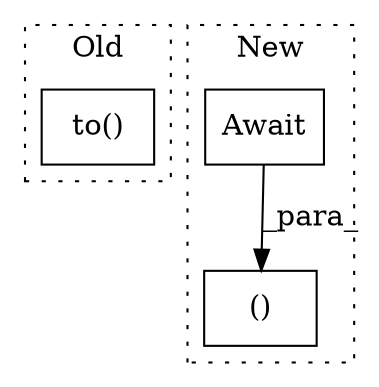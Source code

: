 digraph G {
subgraph cluster0 {
1 [label="to()" a="75" s="7489,7526" l="9,1" shape="box"];
label = "Old";
style="dotted";
}
subgraph cluster1 {
2 [label="Await" a="70" s="6586" l="6" shape="box"];
3 [label="()" a="54" s="6927" l="49" shape="box"];
label = "New";
style="dotted";
}
2 -> 3 [label="_para_"];
}